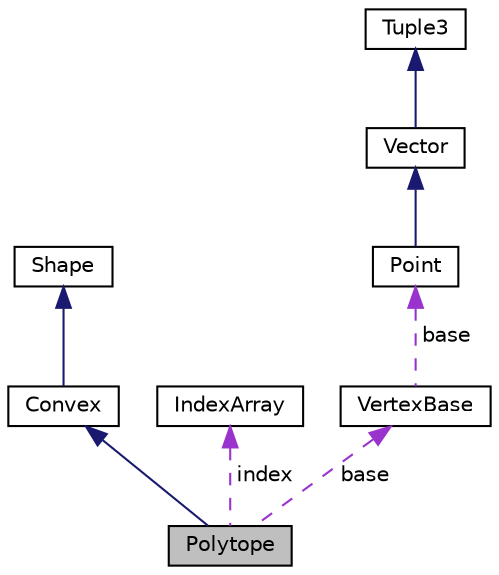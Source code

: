 digraph "Polytope"
{
  edge [fontname="Helvetica",fontsize="10",labelfontname="Helvetica",labelfontsize="10"];
  node [fontname="Helvetica",fontsize="10",shape=record];
  Node1 [label="Polytope",height=0.2,width=0.4,color="black", fillcolor="grey75", style="filled", fontcolor="black"];
  Node2 -> Node1 [dir="back",color="midnightblue",fontsize="10",style="solid",fontname="Helvetica"];
  Node2 [label="Convex",height=0.2,width=0.4,color="black", fillcolor="white", style="filled",URL="$class_convex.html"];
  Node3 -> Node2 [dir="back",color="midnightblue",fontsize="10",style="solid",fontname="Helvetica"];
  Node3 [label="Shape",height=0.2,width=0.4,color="black", fillcolor="white", style="filled",URL="$class_shape.html"];
  Node4 -> Node1 [dir="back",color="darkorchid3",fontsize="10",style="dashed",label=" index" ,fontname="Helvetica"];
  Node4 [label="IndexArray",height=0.2,width=0.4,color="black", fillcolor="white", style="filled",URL="$class_index_array.html"];
  Node5 -> Node1 [dir="back",color="darkorchid3",fontsize="10",style="dashed",label=" base" ,fontname="Helvetica"];
  Node5 [label="VertexBase",height=0.2,width=0.4,color="black", fillcolor="white", style="filled",URL="$class_vertex_base.html"];
  Node6 -> Node5 [dir="back",color="darkorchid3",fontsize="10",style="dashed",label=" base" ,fontname="Helvetica"];
  Node6 [label="Point",height=0.2,width=0.4,color="black", fillcolor="white", style="filled",URL="$class_point.html"];
  Node7 -> Node6 [dir="back",color="midnightblue",fontsize="10",style="solid",fontname="Helvetica"];
  Node7 [label="Vector",height=0.2,width=0.4,color="black", fillcolor="white", style="filled",URL="$class_vector.html"];
  Node8 -> Node7 [dir="back",color="midnightblue",fontsize="10",style="solid",fontname="Helvetica"];
  Node8 [label="Tuple3",height=0.2,width=0.4,color="black", fillcolor="white", style="filled",URL="$class_tuple3.html"];
}
